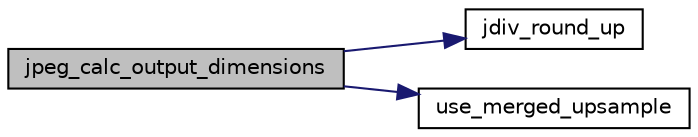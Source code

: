 digraph "jpeg_calc_output_dimensions"
{
 // LATEX_PDF_SIZE
  bgcolor="transparent";
  edge [fontname="Helvetica",fontsize="10",labelfontname="Helvetica",labelfontsize="10"];
  node [fontname="Helvetica",fontsize="10",shape=record];
  rankdir="LR";
  Node153 [label="jpeg_calc_output_dimensions",height=0.2,width=0.4,color="black", fillcolor="grey75", style="filled", fontcolor="black",tooltip=" "];
  Node153 -> Node154 [color="midnightblue",fontsize="10",style="solid",fontname="Helvetica"];
  Node154 [label="jdiv_round_up",height=0.2,width=0.4,color="black",URL="$jutils_8c.html#a0c5aa3b56cb24dd9ed819c8252c61b80",tooltip=" "];
  Node153 -> Node155 [color="midnightblue",fontsize="10",style="solid",fontname="Helvetica"];
  Node155 [label="use_merged_upsample",height=0.2,width=0.4,color="black",URL="$jdmaster_8c.html#a9cfe492206e2b676273882eef47e2f32",tooltip=" "];
}
